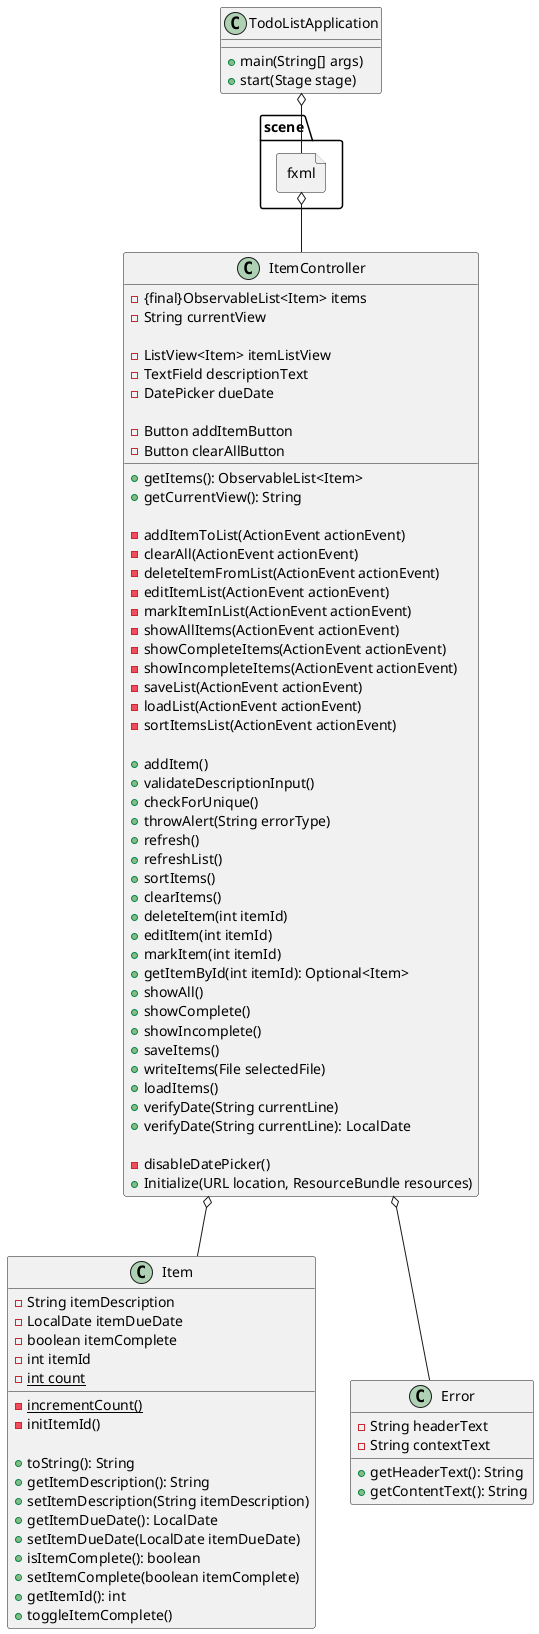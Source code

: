 @startuml
'https://plantuml.com/sequence-diagram

class TodoListApplication {
+main(String[] args)
+start(Stage stage)
}

class Item {
-String itemDescription
-LocalDate itemDueDate
-boolean itemComplete
-int itemId
-{static}int count
-{static}incrementCount()
-initItemId()

+toString(): String
+getItemDescription(): String
+setItemDescription(String itemDescription)
+getItemDueDate(): LocalDate
+setItemDueDate(LocalDate itemDueDate)
+isItemComplete(): boolean
+setItemComplete(boolean itemComplete)
+getItemId(): int
+toggleItemComplete()
}

class ItemController {
-{final}ObservableList<Item> items
-String currentView

-ListView<Item> itemListView
-TextField descriptionText
-DatePicker dueDate

-Button addItemButton
-Button clearAllButton

+getItems(): ObservableList<Item>
+getCurrentView(): String

-addItemToList(ActionEvent actionEvent)
-clearAll(ActionEvent actionEvent)
-deleteItemFromList(ActionEvent actionEvent)
-editItemList(ActionEvent actionEvent)
-markItemInList(ActionEvent actionEvent)
-showAllItems(ActionEvent actionEvent)
-showCompleteItems(ActionEvent actionEvent)
-showIncompleteItems(ActionEvent actionEvent)
-saveList(ActionEvent actionEvent)
-loadList(ActionEvent actionEvent)
-sortItemsList(ActionEvent actionEvent)

+addItem()
+validateDescriptionInput()
+checkForUnique()
+throwAlert(String errorType)
+refresh()
+refreshList()
+sortItems()
+clearItems()
+deleteItem(int itemId)
+editItem(int itemId)
+markItem(int itemId)
+getItemById(int itemId): Optional<Item>
+showAll()
+showComplete()
+showIncomplete()
+saveItems()
+writeItems(File selectedFile)
+loadItems()
+verifyDate(String currentLine)
+verifyDate(String currentLine): LocalDate

-disableDatePicker()
+Initialize(URL location, ResourceBundle resources)
}

class Error {
-String headerText
-String contextText
+getHeaderText(): String
+getContentText(): String
}

file scene.fxml {
}

scene.fxml o-- ItemController
TodoListApplication o-- scene.fxml
ItemController o-- Item
ItemController o-- Error

@enduml